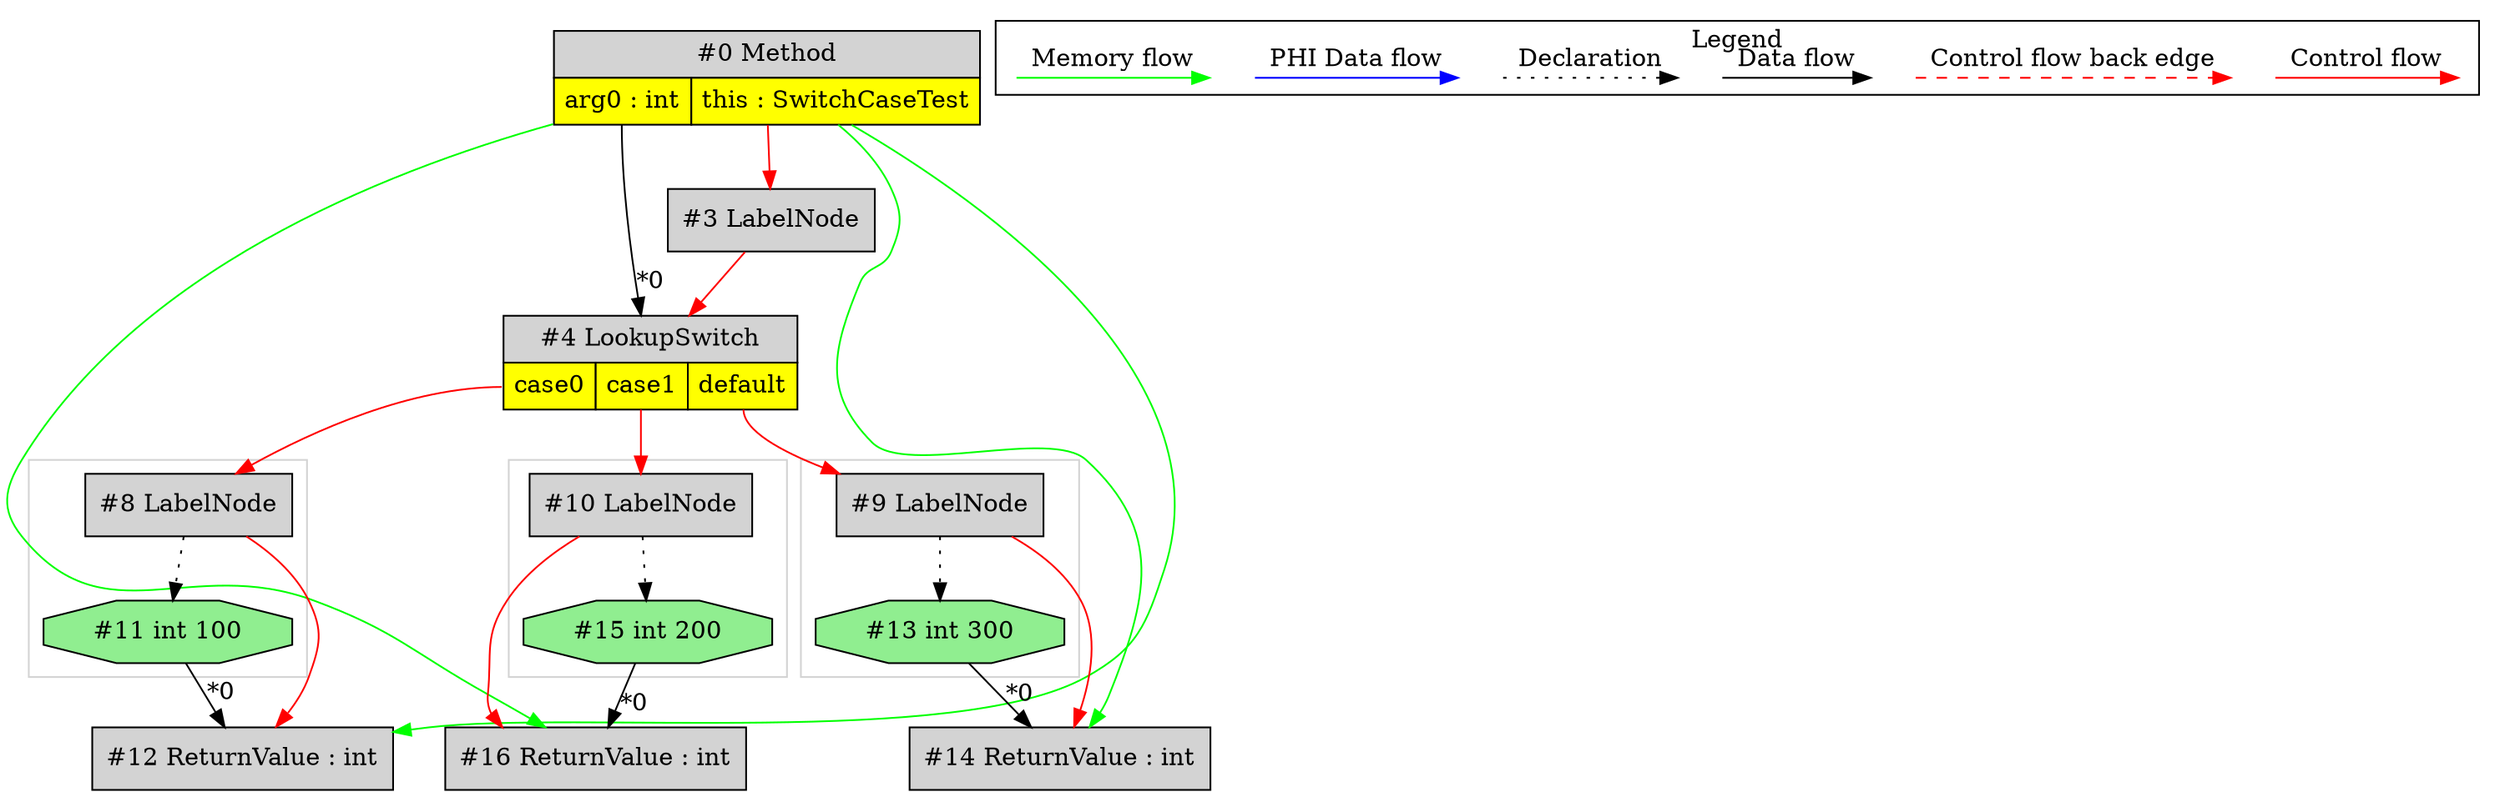 digraph {
 ordering="in";
 node0[margin="0", label=<<table border="0" cellborder="1" cellspacing="0" cellpadding="5"><tr><td colspan="2">#0 Method</td></tr><tr><td port="prj1" bgcolor="yellow">arg0 : int</td><td port="prj2" bgcolor="yellow">this : SwitchCaseTest</td></tr></table>>,shape=none, fillcolor=lightgrey, style=filled];
 node16[label="#16 ReturnValue : int",shape=box, fillcolor=lightgrey, style=filled];
 node15 -> node16[headlabel="*0", labeldistance=2];
 node10 -> node16[labeldistance=2, color=red, fontcolor=red];
 node0 -> node16[labeldistance=2, color=green, constraint=false];
 node10[label="#10 LabelNode",shape=box, fillcolor=lightgrey, style=filled];
 node4:prj7 -> node10[labeldistance=2, color=red, fontcolor=red];
 node4[margin="0", label=<<table border="0" cellborder="1" cellspacing="0" cellpadding="5"><tr><td colspan="3">#4 LookupSwitch</td></tr><tr><td port="prj5" bgcolor="yellow">case0</td><td port="prj7" bgcolor="yellow">case1</td><td port="prj6" bgcolor="yellow">default</td></tr></table>>,shape=none, fillcolor=lightgrey, style=filled];
 node0:prj1 -> node4[headlabel="*0", labeldistance=2];
 node3 -> node4[labeldistance=2, color=red, fontcolor=red];
 node3[label="#3 LabelNode",shape=box, fillcolor=lightgrey, style=filled];
 node0 -> node3[labeldistance=2, color=red, fontcolor=red];
 node9[label="#9 LabelNode",shape=box, fillcolor=lightgrey, style=filled];
 node4:prj6 -> node9[labeldistance=2, color=red, fontcolor=red];
 node14[label="#14 ReturnValue : int",shape=box, fillcolor=lightgrey, style=filled];
 node13 -> node14[headlabel="*0", labeldistance=2];
 node9 -> node14[labeldistance=2, color=red, fontcolor=red];
 node0 -> node14[labeldistance=2, color=green, constraint=false];
 node13[label="#13 int 300",shape=octagon, fillcolor=lightgreen, style=filled];
 node9 -> node13[style=dotted];
 node8[label="#8 LabelNode",shape=box, fillcolor=lightgrey, style=filled];
 node4:prj5 -> node8[labeldistance=2, color=red, fontcolor=red];
 node11[label="#11 int 100",shape=octagon, fillcolor=lightgreen, style=filled];
 node8 -> node11[style=dotted];
 node12[label="#12 ReturnValue : int",shape=box, fillcolor=lightgrey, style=filled];
 node11 -> node12[headlabel="*0", labeldistance=2];
 node8 -> node12[labeldistance=2, color=red, fontcolor=red];
 node0 -> node12[labeldistance=2, color=green, constraint=false];
 node15[label="#15 int 200",shape=octagon, fillcolor=lightgreen, style=filled];
 node10 -> node15[style=dotted];
 subgraph cluster_0 {
  color=lightgray;
  node9;
  node13;
 }
 subgraph cluster_1 {
  color=lightgray;
  node8;
  node11;
 }
 subgraph cluster_2 {
  color=lightgray;
  node10;
  node15;
 }
 subgraph cluster_000 {
  label = "Legend";
  node [shape=point]
  {
   rank=same;
   c0 [style = invis];
   c1 [style = invis];
   c2 [style = invis];
   c3 [style = invis];
   d0 [style = invis];
   d1 [style = invis];
   d2 [style = invis];
   d3 [style = invis];
   d4 [style = invis];
   d5 [style = invis];
   d6 [style = invis];
   d7 [style = invis];
  }
  c0 -> c1 [label="Control flow", style=solid, color=red]
  c2 -> c3 [label="Control flow back edge", style=dashed, color=red]
  d0 -> d1 [label="Data flow"]
  d2 -> d3 [label="Declaration", style=dotted]
  d4 -> d5 [label="PHI Data flow", color=blue]
  d6 -> d7 [label="Memory flow", color=green]
 }

}
